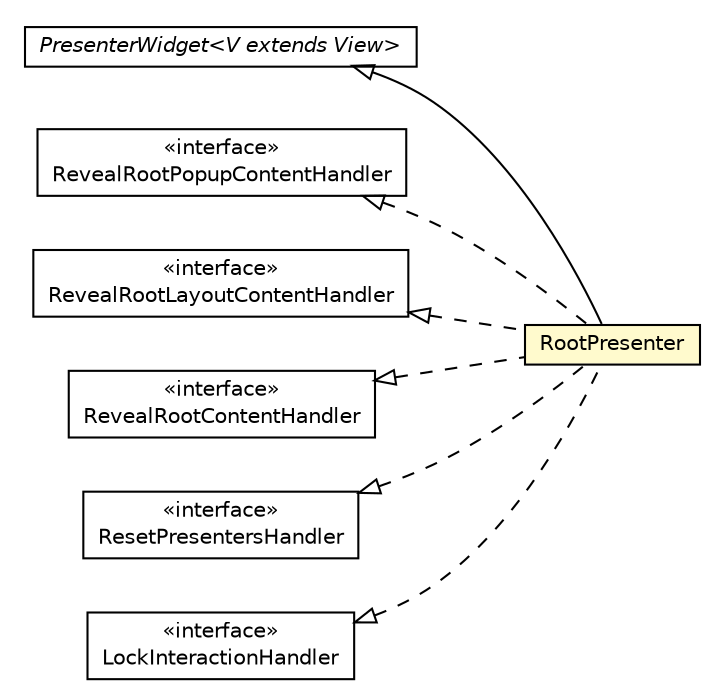 #!/usr/local/bin/dot
#
# Class diagram 
# Generated by UMLGraph version R5_6-24-gf6e263 (http://www.umlgraph.org/)
#

digraph G {
	edge [fontname="Helvetica",fontsize=10,labelfontname="Helvetica",labelfontsize=10];
	node [fontname="Helvetica",fontsize=10,shape=plaintext];
	nodesep=0.25;
	ranksep=0.5;
	rankdir=LR;
	// com.gwtplatform.mvp.client.RootPresenter
	c353717 [label=<<table title="com.gwtplatform.mvp.client.RootPresenter" border="0" cellborder="1" cellspacing="0" cellpadding="2" port="p" bgcolor="lemonChiffon" href="./RootPresenter.html">
		<tr><td><table border="0" cellspacing="0" cellpadding="1">
<tr><td align="center" balign="center"> RootPresenter </td></tr>
		</table></td></tr>
		</table>>, URL="./RootPresenter.html", fontname="Helvetica", fontcolor="black", fontsize=10.0];
	// com.gwtplatform.mvp.client.PresenterWidget<V extends com.gwtplatform.mvp.client.View>
	c353721 [label=<<table title="com.gwtplatform.mvp.client.PresenterWidget" border="0" cellborder="1" cellspacing="0" cellpadding="2" port="p" href="./PresenterWidget.html">
		<tr><td><table border="0" cellspacing="0" cellpadding="1">
<tr><td align="center" balign="center"><font face="Helvetica-Oblique"> PresenterWidget&lt;V extends View&gt; </font></td></tr>
		</table></td></tr>
		</table>>, URL="./PresenterWidget.html", fontname="Helvetica", fontcolor="black", fontsize=10.0];
	// com.gwtplatform.mvp.client.proxy.RevealRootPopupContentHandler
	c353757 [label=<<table title="com.gwtplatform.mvp.client.proxy.RevealRootPopupContentHandler" border="0" cellborder="1" cellspacing="0" cellpadding="2" port="p" href="./proxy/RevealRootPopupContentHandler.html">
		<tr><td><table border="0" cellspacing="0" cellpadding="1">
<tr><td align="center" balign="center"> &#171;interface&#187; </td></tr>
<tr><td align="center" balign="center"> RevealRootPopupContentHandler </td></tr>
		</table></td></tr>
		</table>>, URL="./proxy/RevealRootPopupContentHandler.html", fontname="Helvetica", fontcolor="black", fontsize=10.0];
	// com.gwtplatform.mvp.client.proxy.RevealRootLayoutContentHandler
	c353759 [label=<<table title="com.gwtplatform.mvp.client.proxy.RevealRootLayoutContentHandler" border="0" cellborder="1" cellspacing="0" cellpadding="2" port="p" href="./proxy/RevealRootLayoutContentHandler.html">
		<tr><td><table border="0" cellspacing="0" cellpadding="1">
<tr><td align="center" balign="center"> &#171;interface&#187; </td></tr>
<tr><td align="center" balign="center"> RevealRootLayoutContentHandler </td></tr>
		</table></td></tr>
		</table>>, URL="./proxy/RevealRootLayoutContentHandler.html", fontname="Helvetica", fontcolor="black", fontsize=10.0];
	// com.gwtplatform.mvp.client.proxy.RevealRootContentHandler
	c353761 [label=<<table title="com.gwtplatform.mvp.client.proxy.RevealRootContentHandler" border="0" cellborder="1" cellspacing="0" cellpadding="2" port="p" href="./proxy/RevealRootContentHandler.html">
		<tr><td><table border="0" cellspacing="0" cellpadding="1">
<tr><td align="center" balign="center"> &#171;interface&#187; </td></tr>
<tr><td align="center" balign="center"> RevealRootContentHandler </td></tr>
		</table></td></tr>
		</table>>, URL="./proxy/RevealRootContentHandler.html", fontname="Helvetica", fontcolor="black", fontsize=10.0];
	// com.gwtplatform.mvp.client.proxy.ResetPresentersHandler
	c353765 [label=<<table title="com.gwtplatform.mvp.client.proxy.ResetPresentersHandler" border="0" cellborder="1" cellspacing="0" cellpadding="2" port="p" href="./proxy/ResetPresentersHandler.html">
		<tr><td><table border="0" cellspacing="0" cellpadding="1">
<tr><td align="center" balign="center"> &#171;interface&#187; </td></tr>
<tr><td align="center" balign="center"> ResetPresentersHandler </td></tr>
		</table></td></tr>
		</table>>, URL="./proxy/ResetPresentersHandler.html", fontname="Helvetica", fontcolor="black", fontsize=10.0];
	// com.gwtplatform.mvp.client.proxy.LockInteractionHandler
	c353793 [label=<<table title="com.gwtplatform.mvp.client.proxy.LockInteractionHandler" border="0" cellborder="1" cellspacing="0" cellpadding="2" port="p" href="./proxy/LockInteractionHandler.html">
		<tr><td><table border="0" cellspacing="0" cellpadding="1">
<tr><td align="center" balign="center"> &#171;interface&#187; </td></tr>
<tr><td align="center" balign="center"> LockInteractionHandler </td></tr>
		</table></td></tr>
		</table>>, URL="./proxy/LockInteractionHandler.html", fontname="Helvetica", fontcolor="black", fontsize=10.0];
	//com.gwtplatform.mvp.client.RootPresenter extends com.gwtplatform.mvp.client.PresenterWidget<com.gwtplatform.mvp.client.RootPresenter.RootView>
	c353721:p -> c353717:p [dir=back,arrowtail=empty];
	//com.gwtplatform.mvp.client.RootPresenter implements com.gwtplatform.mvp.client.proxy.ResetPresentersHandler
	c353765:p -> c353717:p [dir=back,arrowtail=empty,style=dashed];
	//com.gwtplatform.mvp.client.RootPresenter implements com.gwtplatform.mvp.client.proxy.RevealRootContentHandler
	c353761:p -> c353717:p [dir=back,arrowtail=empty,style=dashed];
	//com.gwtplatform.mvp.client.RootPresenter implements com.gwtplatform.mvp.client.proxy.RevealRootLayoutContentHandler
	c353759:p -> c353717:p [dir=back,arrowtail=empty,style=dashed];
	//com.gwtplatform.mvp.client.RootPresenter implements com.gwtplatform.mvp.client.proxy.RevealRootPopupContentHandler
	c353757:p -> c353717:p [dir=back,arrowtail=empty,style=dashed];
	//com.gwtplatform.mvp.client.RootPresenter implements com.gwtplatform.mvp.client.proxy.LockInteractionHandler
	c353793:p -> c353717:p [dir=back,arrowtail=empty,style=dashed];
}


